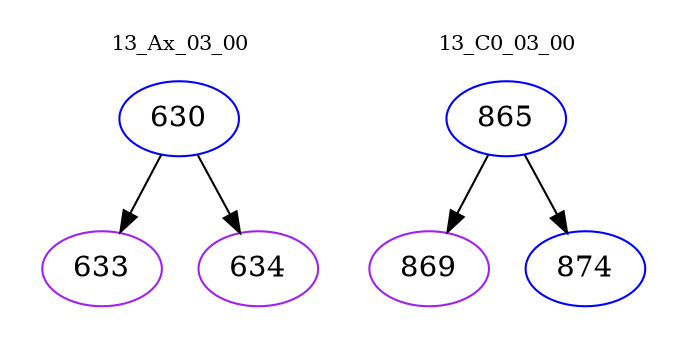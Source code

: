 digraph{
subgraph cluster_0 {
color = white
label = "13_Ax_03_00";
fontsize=10;
T0_630 [label="630", color="blue"]
T0_630 -> T0_633 [color="black"]
T0_633 [label="633", color="purple"]
T0_630 -> T0_634 [color="black"]
T0_634 [label="634", color="purple"]
}
subgraph cluster_1 {
color = white
label = "13_C0_03_00";
fontsize=10;
T1_865 [label="865", color="blue"]
T1_865 -> T1_869 [color="black"]
T1_869 [label="869", color="purple"]
T1_865 -> T1_874 [color="black"]
T1_874 [label="874", color="blue"]
}
}
